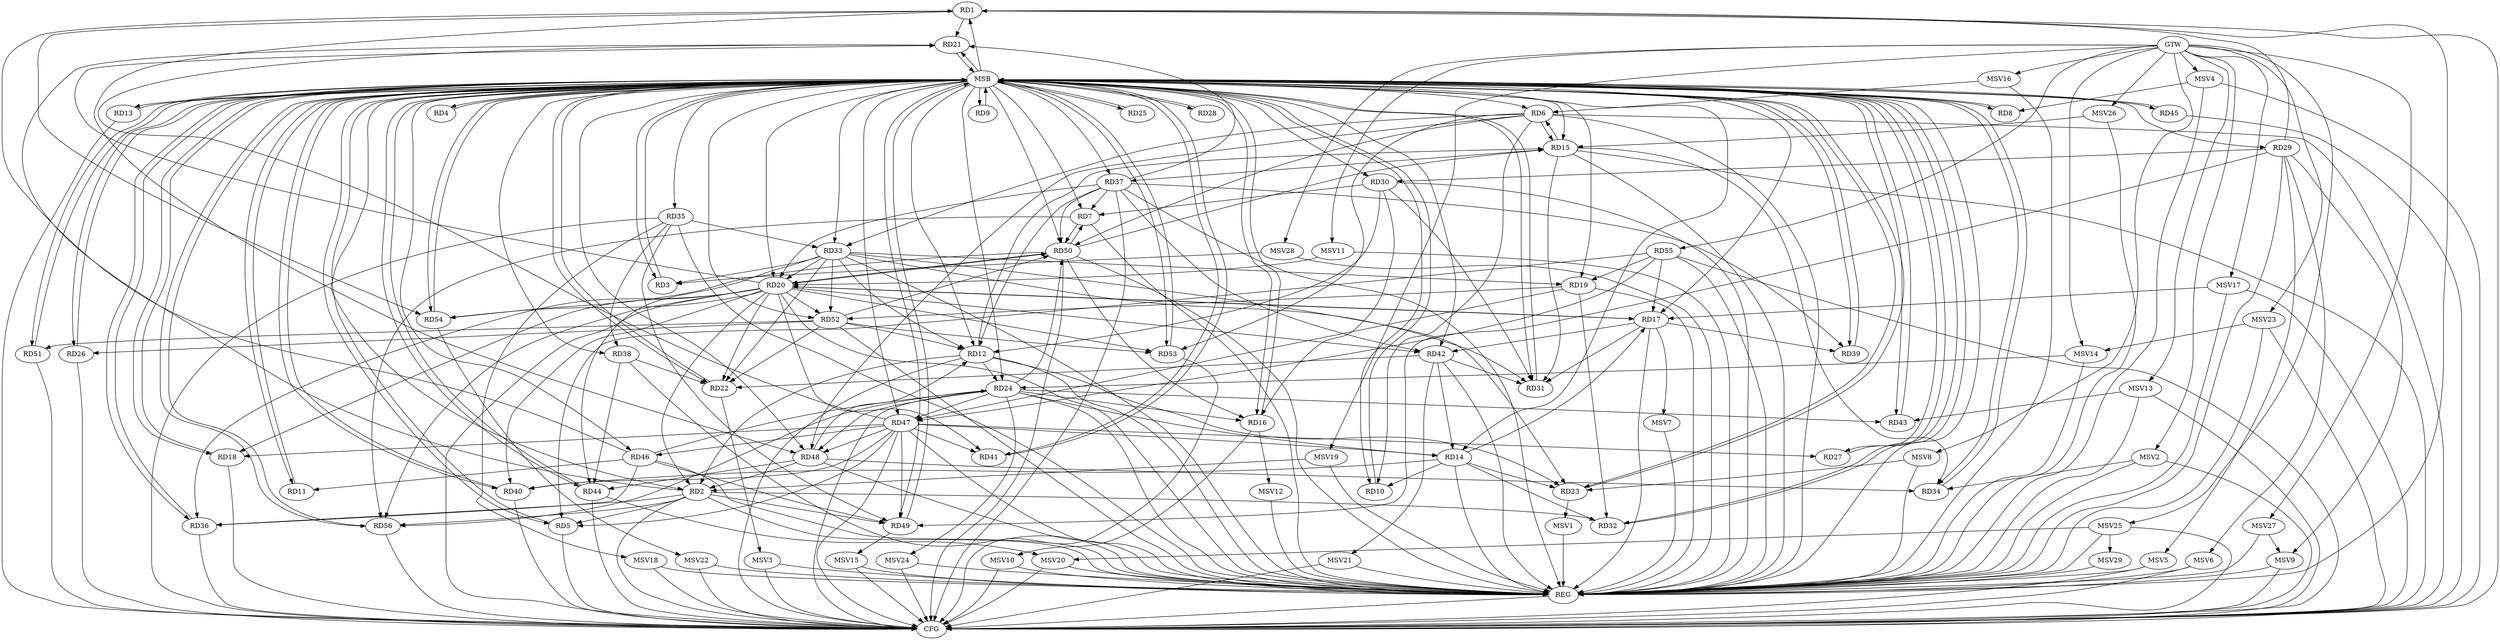 strict digraph G {
  RD1 [ label="RD1" ];
  RD2 [ label="RD2" ];
  RD3 [ label="RD3" ];
  RD4 [ label="RD4" ];
  RD5 [ label="RD5" ];
  RD6 [ label="RD6" ];
  RD7 [ label="RD7" ];
  RD8 [ label="RD8" ];
  RD9 [ label="RD9" ];
  RD10 [ label="RD10" ];
  RD11 [ label="RD11" ];
  RD12 [ label="RD12" ];
  RD13 [ label="RD13" ];
  RD14 [ label="RD14" ];
  RD15 [ label="RD15" ];
  RD16 [ label="RD16" ];
  RD17 [ label="RD17" ];
  RD18 [ label="RD18" ];
  RD19 [ label="RD19" ];
  RD20 [ label="RD20" ];
  RD21 [ label="RD21" ];
  RD22 [ label="RD22" ];
  RD23 [ label="RD23" ];
  RD24 [ label="RD24" ];
  RD25 [ label="RD25" ];
  RD26 [ label="RD26" ];
  RD27 [ label="RD27" ];
  RD28 [ label="RD28" ];
  RD29 [ label="RD29" ];
  RD30 [ label="RD30" ];
  RD31 [ label="RD31" ];
  RD32 [ label="RD32" ];
  RD33 [ label="RD33" ];
  RD34 [ label="RD34" ];
  RD35 [ label="RD35" ];
  RD36 [ label="RD36" ];
  RD37 [ label="RD37" ];
  RD38 [ label="RD38" ];
  RD39 [ label="RD39" ];
  RD40 [ label="RD40" ];
  RD41 [ label="RD41" ];
  RD42 [ label="RD42" ];
  RD43 [ label="RD43" ];
  RD44 [ label="RD44" ];
  RD45 [ label="RD45" ];
  RD46 [ label="RD46" ];
  RD47 [ label="RD47" ];
  RD48 [ label="RD48" ];
  RD49 [ label="RD49" ];
  RD50 [ label="RD50" ];
  RD51 [ label="RD51" ];
  RD52 [ label="RD52" ];
  RD53 [ label="RD53" ];
  RD54 [ label="RD54" ];
  RD55 [ label="RD55" ];
  RD56 [ label="RD56" ];
  GTW [ label="GTW" ];
  REG [ label="REG" ];
  MSB [ label="MSB" ];
  CFG [ label="CFG" ];
  MSV1 [ label="MSV1" ];
  MSV2 [ label="MSV2" ];
  MSV3 [ label="MSV3" ];
  MSV4 [ label="MSV4" ];
  MSV5 [ label="MSV5" ];
  MSV6 [ label="MSV6" ];
  MSV7 [ label="MSV7" ];
  MSV8 [ label="MSV8" ];
  MSV9 [ label="MSV9" ];
  MSV10 [ label="MSV10" ];
  MSV11 [ label="MSV11" ];
  MSV12 [ label="MSV12" ];
  MSV13 [ label="MSV13" ];
  MSV14 [ label="MSV14" ];
  MSV15 [ label="MSV15" ];
  MSV16 [ label="MSV16" ];
  MSV17 [ label="MSV17" ];
  MSV18 [ label="MSV18" ];
  MSV19 [ label="MSV19" ];
  MSV20 [ label="MSV20" ];
  MSV21 [ label="MSV21" ];
  MSV22 [ label="MSV22" ];
  MSV23 [ label="MSV23" ];
  MSV24 [ label="MSV24" ];
  MSV25 [ label="MSV25" ];
  MSV26 [ label="MSV26" ];
  MSV27 [ label="MSV27" ];
  MSV28 [ label="MSV28" ];
  MSV29 [ label="MSV29" ];
  RD1 -> RD21;
  RD29 -> RD1;
  RD46 -> RD1;
  RD1 -> RD48;
  RD1 -> RD54;
  RD2 -> RD5;
  RD12 -> RD2;
  RD20 -> RD2;
  RD2 -> RD21;
  RD2 -> RD32;
  RD2 -> RD36;
  RD48 -> RD2;
  RD2 -> RD49;
  RD2 -> RD56;
  RD33 -> RD3;
  RD47 -> RD5;
  RD55 -> RD5;
  RD6 -> RD10;
  RD6 -> RD15;
  RD15 -> RD6;
  RD6 -> RD33;
  RD6 -> RD48;
  RD6 -> RD50;
  RD6 -> RD53;
  RD30 -> RD7;
  RD37 -> RD7;
  RD7 -> RD50;
  RD50 -> RD7;
  RD7 -> RD56;
  RD14 -> RD10;
  RD46 -> RD11;
  RD12 -> RD15;
  RD12 -> RD23;
  RD12 -> RD24;
  RD30 -> RD12;
  RD33 -> RD12;
  RD37 -> RD12;
  RD48 -> RD12;
  RD52 -> RD12;
  RD14 -> RD17;
  RD14 -> RD23;
  RD24 -> RD14;
  RD14 -> RD32;
  RD14 -> RD40;
  RD42 -> RD14;
  RD47 -> RD14;
  RD15 -> RD31;
  RD15 -> RD34;
  RD15 -> RD37;
  RD50 -> RD15;
  RD24 -> RD16;
  RD30 -> RD16;
  RD50 -> RD16;
  RD17 -> RD20;
  RD20 -> RD17;
  RD17 -> RD31;
  RD17 -> RD39;
  RD17 -> RD42;
  RD55 -> RD17;
  RD20 -> RD18;
  RD47 -> RD18;
  RD19 -> RD32;
  RD33 -> RD19;
  RD19 -> RD47;
  RD19 -> RD52;
  RD55 -> RD19;
  RD20 -> RD21;
  RD20 -> RD22;
  RD33 -> RD20;
  RD20 -> RD36;
  RD37 -> RD20;
  RD20 -> RD40;
  RD20 -> RD41;
  RD20 -> RD42;
  RD20 -> RD50;
  RD50 -> RD20;
  RD20 -> RD52;
  RD20 -> RD53;
  RD20 -> RD54;
  RD20 -> RD56;
  RD37 -> RD21;
  RD47 -> RD21;
  RD33 -> RD22;
  RD38 -> RD22;
  RD42 -> RD22;
  RD52 -> RD22;
  RD33 -> RD23;
  RD24 -> RD43;
  RD46 -> RD24;
  RD24 -> RD47;
  RD24 -> RD48;
  RD24 -> RD50;
  RD24 -> RD56;
  RD52 -> RD26;
  RD47 -> RD27;
  RD29 -> RD30;
  RD29 -> RD49;
  RD30 -> RD31;
  RD33 -> RD31;
  RD42 -> RD31;
  RD35 -> RD33;
  RD33 -> RD44;
  RD33 -> RD52;
  RD48 -> RD34;
  RD35 -> RD38;
  RD35 -> RD49;
  RD46 -> RD36;
  RD37 -> RD39;
  RD37 -> RD42;
  RD37 -> RD50;
  RD38 -> RD44;
  RD47 -> RD40;
  RD47 -> RD41;
  RD48 -> RD44;
  RD47 -> RD46;
  RD46 -> RD49;
  RD47 -> RD48;
  RD47 -> RD49;
  RD55 -> RD47;
  RD52 -> RD50;
  RD50 -> RD54;
  RD52 -> RD51;
  RD52 -> RD53;
  GTW -> RD55;
  RD1 -> REG;
  RD2 -> REG;
  RD6 -> REG;
  RD7 -> REG;
  RD12 -> REG;
  RD14 -> REG;
  RD15 -> REG;
  RD17 -> REG;
  RD19 -> REG;
  RD20 -> REG;
  RD24 -> REG;
  RD29 -> REG;
  RD30 -> REG;
  RD33 -> REG;
  RD35 -> REG;
  RD37 -> REG;
  RD38 -> REG;
  RD42 -> REG;
  RD46 -> REG;
  RD47 -> REG;
  RD48 -> REG;
  RD50 -> REG;
  RD52 -> REG;
  RD55 -> REG;
  RD3 -> MSB;
  MSB -> RD9;
  MSB -> RD11;
  MSB -> RD14;
  MSB -> RD22;
  MSB -> RD24;
  MSB -> RD29;
  MSB -> RD31;
  MSB -> RD56;
  MSB -> REG;
  RD4 -> MSB;
  MSB -> RD5;
  MSB -> RD21;
  MSB -> RD30;
  MSB -> RD45;
  MSB -> RD53;
  RD5 -> MSB;
  MSB -> RD7;
  MSB -> RD25;
  MSB -> RD39;
  MSB -> RD44;
  MSB -> RD48;
  RD8 -> MSB;
  MSB -> RD3;
  MSB -> RD10;
  MSB -> RD36;
  RD9 -> MSB;
  MSB -> RD17;
  MSB -> RD19;
  RD10 -> MSB;
  MSB -> RD1;
  MSB -> RD2;
  MSB -> RD23;
  RD11 -> MSB;
  MSB -> RD12;
  MSB -> RD42;
  MSB -> RD47;
  MSB -> RD54;
  RD13 -> MSB;
  MSB -> RD32;
  RD16 -> MSB;
  MSB -> RD33;
  MSB -> RD34;
  MSB -> RD37;
  MSB -> RD40;
  RD18 -> MSB;
  MSB -> RD4;
  MSB -> RD8;
  MSB -> RD38;
  RD21 -> MSB;
  MSB -> RD26;
  MSB -> RD27;
  MSB -> RD35;
  RD22 -> MSB;
  MSB -> RD18;
  MSB -> RD20;
  MSB -> RD41;
  RD23 -> MSB;
  RD25 -> MSB;
  MSB -> RD15;
  RD26 -> MSB;
  MSB -> RD51;
  RD27 -> MSB;
  MSB -> RD6;
  RD28 -> MSB;
  MSB -> RD13;
  RD31 -> MSB;
  RD32 -> MSB;
  RD34 -> MSB;
  MSB -> RD46;
  MSB -> RD49;
  RD36 -> MSB;
  RD39 -> MSB;
  RD40 -> MSB;
  RD41 -> MSB;
  RD43 -> MSB;
  MSB -> RD28;
  RD44 -> MSB;
  MSB -> RD16;
  RD45 -> MSB;
  RD49 -> MSB;
  MSB -> RD50;
  RD51 -> MSB;
  RD53 -> MSB;
  RD54 -> MSB;
  MSB -> RD43;
  RD56 -> MSB;
  MSB -> RD52;
  RD15 -> CFG;
  RD56 -> CFG;
  RD12 -> CFG;
  RD13 -> CFG;
  RD53 -> CFG;
  RD18 -> CFG;
  RD51 -> CFG;
  RD36 -> CFG;
  RD40 -> CFG;
  RD35 -> CFG;
  RD5 -> CFG;
  RD24 -> CFG;
  RD26 -> CFG;
  RD6 -> CFG;
  RD2 -> CFG;
  RD55 -> CFG;
  RD44 -> CFG;
  RD1 -> CFG;
  RD37 -> CFG;
  RD45 -> CFG;
  RD47 -> CFG;
  RD50 -> CFG;
  REG -> CFG;
  RD20 -> CFG;
  RD23 -> MSV1;
  MSV1 -> REG;
  MSV2 -> RD34;
  GTW -> MSV2;
  MSV2 -> REG;
  MSV2 -> CFG;
  RD22 -> MSV3;
  MSV3 -> REG;
  MSV3 -> CFG;
  MSV4 -> RD8;
  GTW -> MSV4;
  MSV4 -> REG;
  MSV4 -> CFG;
  RD29 -> MSV5;
  MSV5 -> REG;
  MSV5 -> CFG;
  RD29 -> MSV6;
  MSV6 -> REG;
  MSV6 -> CFG;
  RD17 -> MSV7;
  MSV7 -> REG;
  MSV8 -> RD23;
  GTW -> MSV8;
  MSV8 -> REG;
  RD29 -> MSV9;
  MSV9 -> REG;
  MSV9 -> CFG;
  RD16 -> MSV10;
  MSV10 -> REG;
  MSV10 -> CFG;
  MSV11 -> RD20;
  GTW -> MSV11;
  MSV11 -> REG;
  RD16 -> MSV12;
  MSV12 -> REG;
  MSV13 -> RD43;
  GTW -> MSV13;
  MSV13 -> REG;
  MSV13 -> CFG;
  MSV14 -> RD24;
  GTW -> MSV14;
  MSV14 -> REG;
  RD49 -> MSV15;
  MSV15 -> REG;
  MSV15 -> CFG;
  MSV16 -> RD6;
  GTW -> MSV16;
  MSV16 -> REG;
  MSV17 -> RD17;
  GTW -> MSV17;
  MSV17 -> REG;
  MSV17 -> CFG;
  RD35 -> MSV18;
  MSV18 -> REG;
  MSV18 -> CFG;
  MSV19 -> RD2;
  GTW -> MSV19;
  MSV19 -> REG;
  RD44 -> MSV20;
  MSV20 -> REG;
  MSV20 -> CFG;
  RD42 -> MSV21;
  MSV21 -> REG;
  MSV21 -> CFG;
  RD54 -> MSV22;
  MSV22 -> REG;
  MSV22 -> CFG;
  MSV23 -> MSV14;
  GTW -> MSV23;
  MSV23 -> REG;
  MSV23 -> CFG;
  RD24 -> MSV24;
  MSV24 -> REG;
  MSV24 -> CFG;
  MSV25 -> MSV20;
  GTW -> MSV25;
  MSV25 -> REG;
  MSV25 -> CFG;
  MSV26 -> RD15;
  GTW -> MSV26;
  MSV26 -> REG;
  MSV27 -> MSV9;
  GTW -> MSV27;
  MSV27 -> REG;
  MSV28 -> RD3;
  GTW -> MSV28;
  MSV28 -> REG;
  MSV25 -> MSV29;
  MSV29 -> REG;
}
